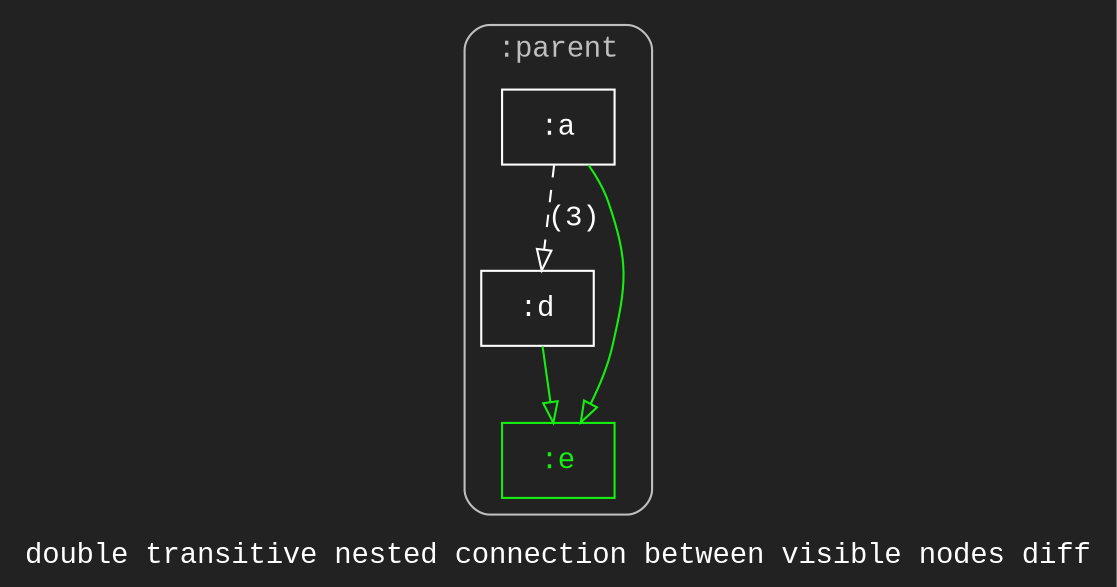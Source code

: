 digraph D {
    label="double transitive nested connection between visible nodes diff";
    tooltip="double transitive nested connection between visible nodes diff";
    bgcolor="#222222";
    fontcolor="#ffffff";
    fontname="Courier New";
    
    subgraph cluster_node1 { /* :parent */
        label=":parent";
        style="rounded";
        fontname="Courier New";
        color="#bfbfbf";
        fontcolor="#bfbfbf";
        tooltip=":parent";
        
        node2 [color="#ffffff",fontcolor="#ffffff",fontname="Courier New",shape="rectangle",tooltip=":parent:a",label=":a"]
        node3 [color="#ffffff",fontcolor="#ffffff",fontname="Courier New",shape="rectangle",tooltip=":parent:d",label=":d"]
        node4 [color="#15ef10",fontcolor="#15ef10",fontname="Courier New",shape="rectangle",tooltip=":parent:e",label=":e"]
    }
    
    node2 -> node3 [arrowhead="empty",color="#ffffff",fontcolor="#ffffff",fontname="Courier New",label="(3)",style="dashed",tooltip=":parent:a\n   ->\n:parent:d",]
    node2 -> node4 [arrowhead="empty",color="#15ef10",tooltip=":parent:a\n   ->\n:parent:e",]
    node3 -> node4 [arrowhead="empty",color="#15ef10",tooltip=":parent:d\n   ->\n:parent:e",]
}
